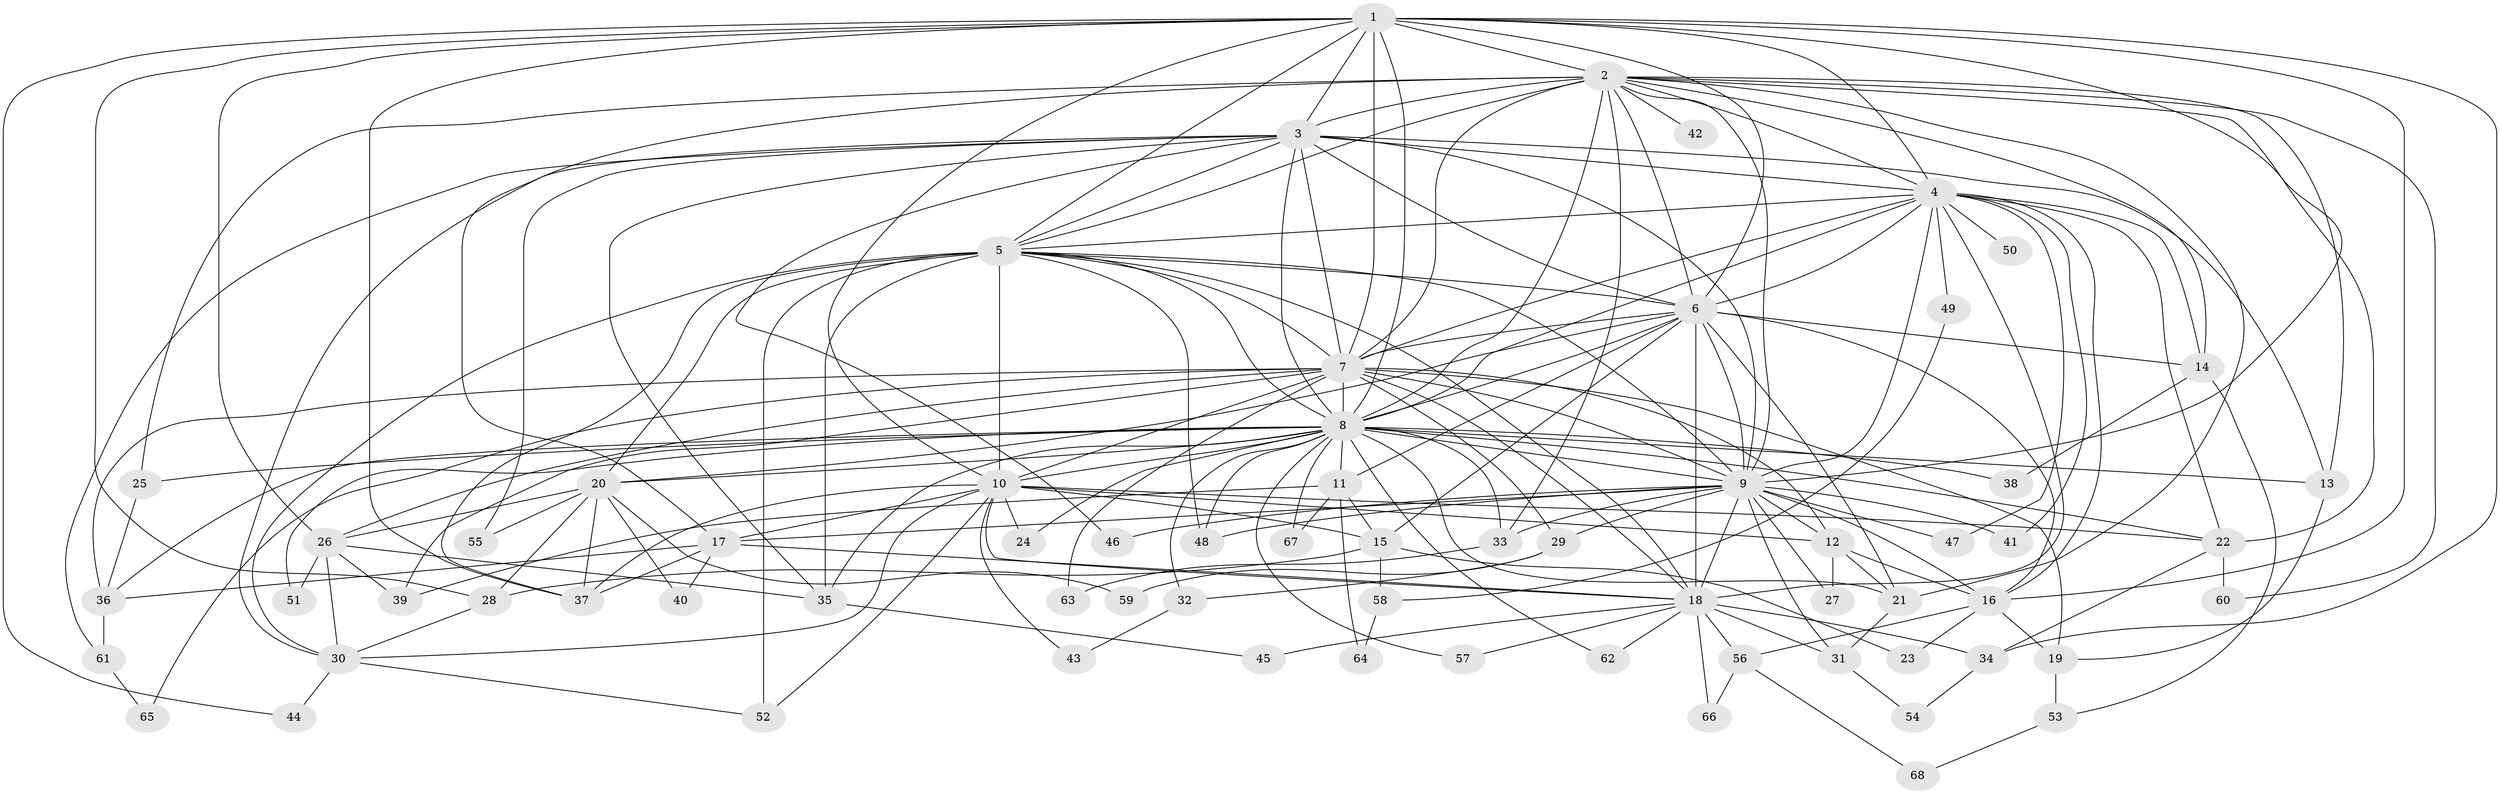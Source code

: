 // original degree distribution, {17: 0.014705882352941176, 20: 0.007352941176470588, 21: 0.007352941176470588, 30: 0.007352941176470588, 31: 0.007352941176470588, 14: 0.007352941176470588, 29: 0.007352941176470588, 22: 0.007352941176470588, 26: 0.007352941176470588, 6: 0.03676470588235294, 2: 0.5, 4: 0.1323529411764706, 3: 0.19852941176470587, 7: 0.029411764705882353, 5: 0.029411764705882353}
// Generated by graph-tools (version 1.1) at 2025/34/03/09/25 02:34:50]
// undirected, 68 vertices, 190 edges
graph export_dot {
graph [start="1"]
  node [color=gray90,style=filled];
  1;
  2;
  3;
  4;
  5;
  6;
  7;
  8;
  9;
  10;
  11;
  12;
  13;
  14;
  15;
  16;
  17;
  18;
  19;
  20;
  21;
  22;
  23;
  24;
  25;
  26;
  27;
  28;
  29;
  30;
  31;
  32;
  33;
  34;
  35;
  36;
  37;
  38;
  39;
  40;
  41;
  42;
  43;
  44;
  45;
  46;
  47;
  48;
  49;
  50;
  51;
  52;
  53;
  54;
  55;
  56;
  57;
  58;
  59;
  60;
  61;
  62;
  63;
  64;
  65;
  66;
  67;
  68;
  1 -- 2 [weight=1.0];
  1 -- 3 [weight=1.0];
  1 -- 4 [weight=1.0];
  1 -- 5 [weight=1.0];
  1 -- 6 [weight=1.0];
  1 -- 7 [weight=2.0];
  1 -- 8 [weight=1.0];
  1 -- 9 [weight=2.0];
  1 -- 10 [weight=1.0];
  1 -- 16 [weight=1.0];
  1 -- 26 [weight=1.0];
  1 -- 28 [weight=1.0];
  1 -- 34 [weight=1.0];
  1 -- 37 [weight=1.0];
  1 -- 44 [weight=1.0];
  2 -- 3 [weight=1.0];
  2 -- 4 [weight=1.0];
  2 -- 5 [weight=2.0];
  2 -- 6 [weight=1.0];
  2 -- 7 [weight=3.0];
  2 -- 8 [weight=1.0];
  2 -- 9 [weight=1.0];
  2 -- 13 [weight=1.0];
  2 -- 14 [weight=1.0];
  2 -- 17 [weight=1.0];
  2 -- 21 [weight=1.0];
  2 -- 22 [weight=1.0];
  2 -- 25 [weight=1.0];
  2 -- 33 [weight=1.0];
  2 -- 42 [weight=1.0];
  2 -- 60 [weight=1.0];
  3 -- 4 [weight=2.0];
  3 -- 5 [weight=1.0];
  3 -- 6 [weight=1.0];
  3 -- 7 [weight=2.0];
  3 -- 8 [weight=1.0];
  3 -- 9 [weight=2.0];
  3 -- 13 [weight=1.0];
  3 -- 30 [weight=1.0];
  3 -- 35 [weight=1.0];
  3 -- 46 [weight=1.0];
  3 -- 55 [weight=1.0];
  3 -- 61 [weight=1.0];
  4 -- 5 [weight=1.0];
  4 -- 6 [weight=1.0];
  4 -- 7 [weight=2.0];
  4 -- 8 [weight=1.0];
  4 -- 9 [weight=1.0];
  4 -- 14 [weight=2.0];
  4 -- 16 [weight=1.0];
  4 -- 18 [weight=1.0];
  4 -- 22 [weight=1.0];
  4 -- 41 [weight=1.0];
  4 -- 47 [weight=1.0];
  4 -- 49 [weight=1.0];
  4 -- 50 [weight=1.0];
  5 -- 6 [weight=1.0];
  5 -- 7 [weight=3.0];
  5 -- 8 [weight=1.0];
  5 -- 9 [weight=1.0];
  5 -- 10 [weight=11.0];
  5 -- 18 [weight=2.0];
  5 -- 20 [weight=1.0];
  5 -- 30 [weight=1.0];
  5 -- 35 [weight=1.0];
  5 -- 37 [weight=1.0];
  5 -- 48 [weight=1.0];
  5 -- 52 [weight=1.0];
  6 -- 7 [weight=2.0];
  6 -- 8 [weight=1.0];
  6 -- 9 [weight=2.0];
  6 -- 11 [weight=1.0];
  6 -- 14 [weight=1.0];
  6 -- 15 [weight=2.0];
  6 -- 16 [weight=1.0];
  6 -- 18 [weight=11.0];
  6 -- 20 [weight=2.0];
  6 -- 21 [weight=2.0];
  7 -- 8 [weight=2.0];
  7 -- 9 [weight=3.0];
  7 -- 10 [weight=1.0];
  7 -- 12 [weight=1.0];
  7 -- 18 [weight=2.0];
  7 -- 19 [weight=2.0];
  7 -- 26 [weight=2.0];
  7 -- 29 [weight=1.0];
  7 -- 36 [weight=1.0];
  7 -- 39 [weight=1.0];
  7 -- 63 [weight=1.0];
  7 -- 65 [weight=1.0];
  8 -- 9 [weight=2.0];
  8 -- 10 [weight=1.0];
  8 -- 11 [weight=1.0];
  8 -- 13 [weight=1.0];
  8 -- 20 [weight=1.0];
  8 -- 21 [weight=1.0];
  8 -- 22 [weight=1.0];
  8 -- 24 [weight=1.0];
  8 -- 25 [weight=1.0];
  8 -- 32 [weight=1.0];
  8 -- 33 [weight=1.0];
  8 -- 35 [weight=1.0];
  8 -- 36 [weight=1.0];
  8 -- 38 [weight=1.0];
  8 -- 48 [weight=1.0];
  8 -- 51 [weight=1.0];
  8 -- 57 [weight=1.0];
  8 -- 62 [weight=1.0];
  8 -- 67 [weight=1.0];
  9 -- 12 [weight=1.0];
  9 -- 16 [weight=1.0];
  9 -- 17 [weight=1.0];
  9 -- 18 [weight=1.0];
  9 -- 27 [weight=1.0];
  9 -- 29 [weight=1.0];
  9 -- 31 [weight=1.0];
  9 -- 33 [weight=1.0];
  9 -- 41 [weight=1.0];
  9 -- 46 [weight=1.0];
  9 -- 47 [weight=1.0];
  9 -- 48 [weight=1.0];
  10 -- 12 [weight=1.0];
  10 -- 15 [weight=1.0];
  10 -- 17 [weight=1.0];
  10 -- 18 [weight=5.0];
  10 -- 22 [weight=2.0];
  10 -- 24 [weight=1.0];
  10 -- 30 [weight=1.0];
  10 -- 37 [weight=1.0];
  10 -- 43 [weight=1.0];
  10 -- 52 [weight=1.0];
  11 -- 15 [weight=1.0];
  11 -- 39 [weight=1.0];
  11 -- 64 [weight=1.0];
  11 -- 67 [weight=1.0];
  12 -- 16 [weight=1.0];
  12 -- 21 [weight=1.0];
  12 -- 27 [weight=1.0];
  13 -- 19 [weight=1.0];
  14 -- 38 [weight=1.0];
  14 -- 53 [weight=1.0];
  15 -- 23 [weight=1.0];
  15 -- 28 [weight=1.0];
  15 -- 58 [weight=1.0];
  16 -- 19 [weight=1.0];
  16 -- 23 [weight=1.0];
  16 -- 56 [weight=1.0];
  17 -- 18 [weight=1.0];
  17 -- 36 [weight=1.0];
  17 -- 37 [weight=1.0];
  17 -- 40 [weight=1.0];
  18 -- 31 [weight=1.0];
  18 -- 34 [weight=1.0];
  18 -- 45 [weight=1.0];
  18 -- 56 [weight=2.0];
  18 -- 57 [weight=1.0];
  18 -- 62 [weight=1.0];
  18 -- 66 [weight=1.0];
  19 -- 53 [weight=1.0];
  20 -- 26 [weight=1.0];
  20 -- 28 [weight=1.0];
  20 -- 37 [weight=1.0];
  20 -- 40 [weight=1.0];
  20 -- 55 [weight=1.0];
  20 -- 59 [weight=1.0];
  21 -- 31 [weight=1.0];
  22 -- 34 [weight=1.0];
  22 -- 60 [weight=1.0];
  25 -- 36 [weight=1.0];
  26 -- 30 [weight=1.0];
  26 -- 35 [weight=1.0];
  26 -- 39 [weight=1.0];
  26 -- 51 [weight=1.0];
  28 -- 30 [weight=1.0];
  29 -- 32 [weight=1.0];
  29 -- 59 [weight=1.0];
  30 -- 44 [weight=1.0];
  30 -- 52 [weight=1.0];
  31 -- 54 [weight=1.0];
  32 -- 43 [weight=1.0];
  33 -- 63 [weight=1.0];
  34 -- 54 [weight=1.0];
  35 -- 45 [weight=1.0];
  36 -- 61 [weight=1.0];
  49 -- 58 [weight=1.0];
  53 -- 68 [weight=1.0];
  56 -- 66 [weight=1.0];
  56 -- 68 [weight=1.0];
  58 -- 64 [weight=1.0];
  61 -- 65 [weight=1.0];
}
